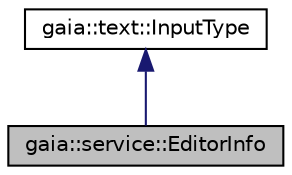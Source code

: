 digraph G
{
  edge [fontname="Helvetica",fontsize="10",labelfontname="Helvetica",labelfontsize="10"];
  node [fontname="Helvetica",fontsize="10",shape=record];
  Node1 [label="gaia::service::EditorInfo",height=0.2,width=0.4,color="black", fillcolor="grey75", style="filled" fontcolor="black"];
  Node2 -> Node1 [dir=back,color="midnightblue",fontsize="10",style="solid",fontname="Helvetica"];
  Node2 [label="gaia::text::InputType",height=0.2,width=0.4,color="black", fillcolor="white", style="filled",URL="$df/d8e/classgaia_1_1text_1_1_input_type.html",tooltip="Bit definitions for an integer defining the basic content type of text held in an Editable object..."];
}
